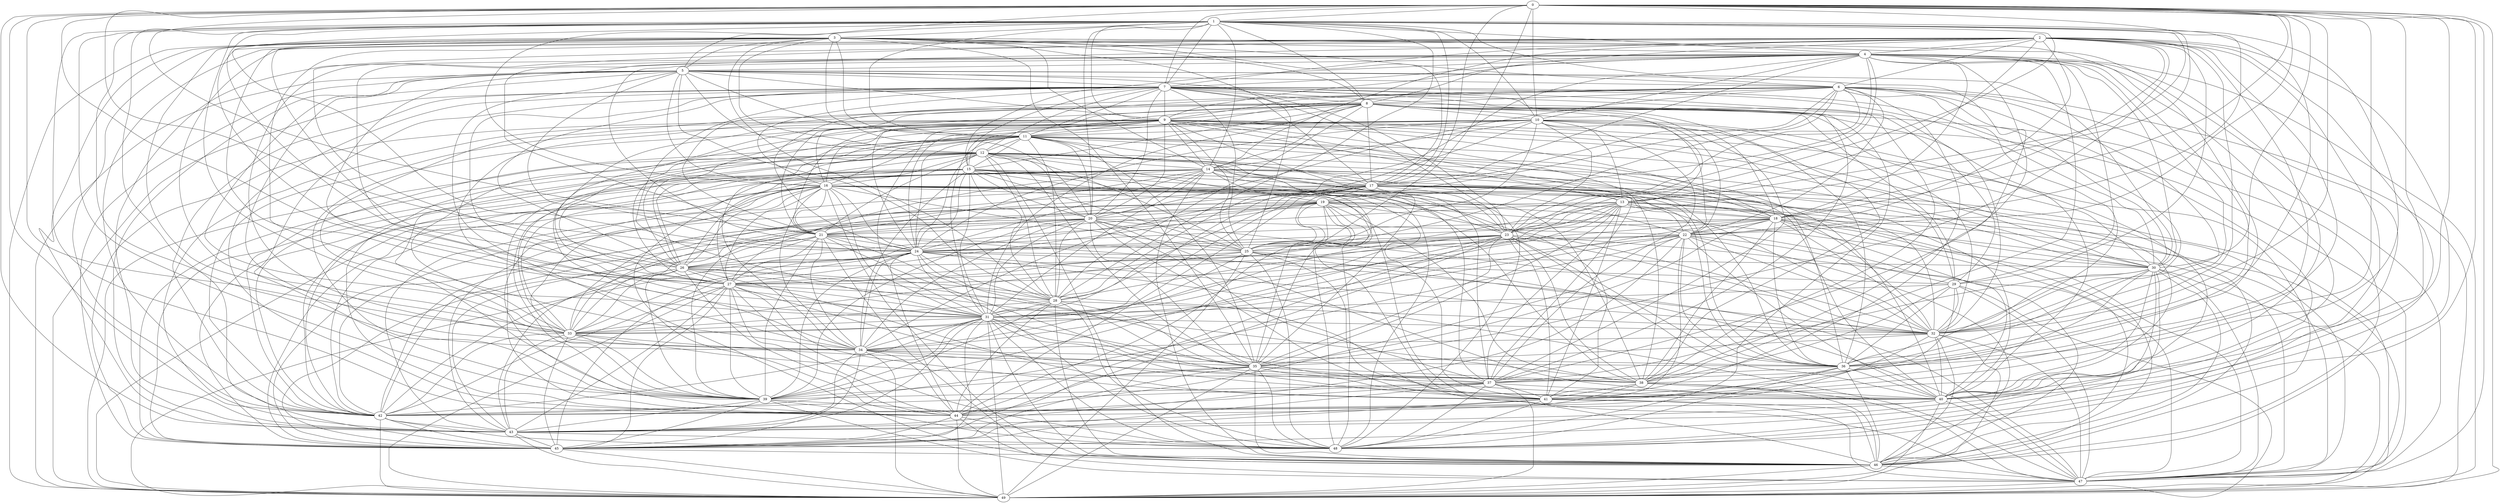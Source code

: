 strict graph {
 // Node definitions.
 0;
 1;
 2;
 3;
 4;
 5;
 6;
 7;
 8;
 9;
 10;
 11;
 12;
 13;
 14;
 15;
 16;
 17;
 18;
 19;
 20;
 21;
 22;
 23;
 24;
 25;
 26;
 27;
 28;
 29;
 30;
 31;
 32;
 33;
 34;
 35;
 36;
 37;
 38;
 39;
 40;
 41;
 42;
 43;
 44;
 45;
 46;
 47;
 48;
 49;

 // Edge definitions.
 0 -- 1;
 0 -- 5;
 0 -- 7;
 0 -- 10;
 0 -- 17;
 0 -- 18;
 0 -- 21;
 0 -- 22;
 0 -- 23;
 0 -- 24;
 0 -- 25;
 0 -- 27;
 0 -- 30;
 0 -- 32;
 0 -- 33;
 0 -- 36;
 0 -- 40;
 0 -- 41;
 0 -- 42;
 0 -- 43;
 0 -- 47;
 0 -- 48;
 0 -- 49;
 1 -- 3;
 1 -- 4;
 1 -- 6;
 1 -- 7;
 1 -- 8;
 1 -- 9;
 1 -- 10;
 1 -- 11;
 1 -- 13;
 1 -- 14;
 1 -- 16;
 1 -- 17;
 1 -- 20;
 1 -- 22;
 1 -- 23;
 1 -- 24;
 1 -- 26;
 1 -- 28;
 1 -- 31;
 1 -- 34;
 1 -- 37;
 1 -- 39;
 1 -- 41;
 1 -- 44;
 1 -- 45;
 2 -- 4;
 2 -- 6;
 2 -- 7;
 2 -- 8;
 2 -- 13;
 2 -- 14;
 2 -- 18;
 2 -- 21;
 2 -- 22;
 2 -- 26;
 2 -- 29;
 2 -- 31;
 2 -- 32;
 2 -- 33;
 2 -- 34;
 2 -- 35;
 2 -- 36;
 2 -- 40;
 2 -- 41;
 2 -- 42;
 2 -- 46;
 2 -- 48;
 3 -- 4;
 3 -- 5;
 3 -- 6;
 3 -- 8;
 3 -- 11;
 3 -- 12;
 3 -- 14;
 3 -- 17;
 3 -- 20;
 3 -- 25;
 3 -- 26;
 3 -- 27;
 3 -- 28;
 3 -- 31;
 3 -- 33;
 3 -- 35;
 3 -- 36;
 3 -- 40;
 3 -- 42;
 3 -- 43;
 3 -- 49;
 4 -- 5;
 4 -- 7;
 4 -- 9;
 4 -- 10;
 4 -- 15;
 4 -- 17;
 4 -- 18;
 4 -- 19;
 4 -- 23;
 4 -- 24;
 4 -- 28;
 4 -- 29;
 4 -- 30;
 4 -- 31;
 4 -- 32;
 4 -- 34;
 4 -- 36;
 4 -- 37;
 4 -- 38;
 4 -- 40;
 4 -- 43;
 4 -- 48;
 4 -- 49;
 5 -- 6;
 5 -- 7;
 5 -- 9;
 5 -- 11;
 5 -- 12;
 5 -- 16;
 5 -- 23;
 5 -- 24;
 5 -- 28;
 5 -- 30;
 5 -- 33;
 5 -- 34;
 5 -- 38;
 5 -- 43;
 5 -- 45;
 5 -- 46;
 5 -- 49;
 6 -- 8;
 6 -- 9;
 6 -- 11;
 6 -- 17;
 6 -- 19;
 6 -- 20;
 6 -- 21;
 6 -- 22;
 6 -- 23;
 6 -- 24;
 6 -- 25;
 6 -- 30;
 6 -- 32;
 6 -- 36;
 6 -- 41;
 6 -- 47;
 6 -- 48;
 6 -- 49;
 7 -- 8;
 7 -- 9;
 7 -- 11;
 7 -- 12;
 7 -- 15;
 7 -- 16;
 7 -- 17;
 7 -- 20;
 7 -- 23;
 7 -- 25;
 7 -- 26;
 7 -- 27;
 7 -- 29;
 7 -- 30;
 7 -- 31;
 7 -- 32;
 7 -- 37;
 7 -- 38;
 7 -- 39;
 7 -- 40;
 7 -- 42;
 7 -- 44;
 7 -- 48;
 7 -- 49;
 8 -- 9;
 8 -- 10;
 8 -- 13;
 8 -- 14;
 8 -- 15;
 8 -- 16;
 8 -- 17;
 8 -- 21;
 8 -- 22;
 8 -- 24;
 8 -- 27;
 8 -- 28;
 8 -- 29;
 8 -- 30;
 8 -- 31;
 8 -- 32;
 8 -- 33;
 8 -- 34;
 8 -- 37;
 8 -- 38;
 8 -- 46;
 9 -- 11;
 9 -- 13;
 9 -- 14;
 9 -- 15;
 9 -- 16;
 9 -- 18;
 9 -- 20;
 9 -- 21;
 9 -- 24;
 9 -- 25;
 9 -- 27;
 9 -- 30;
 9 -- 31;
 9 -- 34;
 9 -- 35;
 9 -- 37;
 9 -- 38;
 9 -- 39;
 9 -- 40;
 9 -- 42;
 9 -- 43;
 9 -- 45;
 9 -- 46;
 9 -- 47;
 10 -- 11;
 10 -- 13;
 10 -- 14;
 10 -- 18;
 10 -- 22;
 10 -- 23;
 10 -- 24;
 10 -- 25;
 10 -- 26;
 10 -- 27;
 10 -- 31;
 10 -- 32;
 10 -- 33;
 10 -- 36;
 10 -- 37;
 10 -- 40;
 11 -- 12;
 11 -- 15;
 11 -- 16;
 11 -- 17;
 11 -- 18;
 11 -- 20;
 11 -- 23;
 11 -- 24;
 11 -- 26;
 11 -- 28;
 11 -- 29;
 11 -- 31;
 11 -- 33;
 11 -- 35;
 11 -- 36;
 11 -- 39;
 11 -- 40;
 11 -- 42;
 11 -- 44;
 12 -- 13;
 12 -- 14;
 12 -- 16;
 12 -- 19;
 12 -- 20;
 12 -- 21;
 12 -- 22;
 12 -- 24;
 12 -- 25;
 12 -- 26;
 12 -- 28;
 12 -- 30;
 12 -- 34;
 12 -- 35;
 12 -- 36;
 12 -- 42;
 12 -- 44;
 12 -- 45;
 12 -- 46;
 12 -- 48;
 12 -- 49;
 13 -- 18;
 13 -- 22;
 13 -- 23;
 13 -- 26;
 13 -- 27;
 13 -- 28;
 13 -- 30;
 13 -- 31;
 13 -- 34;
 13 -- 35;
 13 -- 37;
 13 -- 41;
 13 -- 42;
 13 -- 46;
 13 -- 47;
 14 -- 17;
 14 -- 20;
 14 -- 21;
 14 -- 24;
 14 -- 26;
 14 -- 27;
 14 -- 30;
 14 -- 31;
 14 -- 36;
 14 -- 37;
 14 -- 38;
 14 -- 40;
 14 -- 42;
 14 -- 44;
 14 -- 45;
 14 -- 46;
 14 -- 48;
 15 -- 17;
 15 -- 20;
 15 -- 24;
 15 -- 25;
 15 -- 27;
 15 -- 28;
 15 -- 31;
 15 -- 32;
 15 -- 33;
 15 -- 34;
 15 -- 35;
 15 -- 38;
 15 -- 39;
 15 -- 41;
 15 -- 42;
 15 -- 44;
 15 -- 45;
 15 -- 46;
 16 -- 18;
 16 -- 19;
 16 -- 21;
 16 -- 23;
 16 -- 24;
 16 -- 25;
 16 -- 26;
 16 -- 27;
 16 -- 31;
 16 -- 32;
 16 -- 34;
 16 -- 39;
 16 -- 41;
 16 -- 42;
 16 -- 43;
 16 -- 45;
 16 -- 46;
 16 -- 47;
 16 -- 48;
 16 -- 49;
 17 -- 18;
 17 -- 19;
 17 -- 21;
 17 -- 23;
 17 -- 25;
 17 -- 28;
 17 -- 31;
 17 -- 32;
 17 -- 33;
 17 -- 34;
 17 -- 36;
 17 -- 37;
 17 -- 39;
 17 -- 40;
 17 -- 43;
 17 -- 44;
 17 -- 46;
 17 -- 47;
 18 -- 22;
 18 -- 24;
 18 -- 26;
 18 -- 27;
 18 -- 31;
 18 -- 32;
 18 -- 35;
 18 -- 36;
 18 -- 38;
 18 -- 40;
 18 -- 46;
 18 -- 47;
 18 -- 49;
 19 -- 20;
 19 -- 21;
 19 -- 24;
 19 -- 25;
 19 -- 27;
 19 -- 30;
 19 -- 32;
 19 -- 33;
 19 -- 35;
 19 -- 38;
 19 -- 41;
 19 -- 42;
 19 -- 43;
 19 -- 44;
 19 -- 46;
 19 -- 47;
 19 -- 48;
 20 -- 21;
 20 -- 22;
 20 -- 25;
 20 -- 28;
 20 -- 31;
 20 -- 32;
 20 -- 34;
 20 -- 35;
 20 -- 37;
 20 -- 39;
 20 -- 40;
 20 -- 41;
 20 -- 42;
 20 -- 43;
 20 -- 45;
 21 -- 24;
 21 -- 25;
 21 -- 26;
 21 -- 27;
 21 -- 28;
 21 -- 33;
 21 -- 34;
 21 -- 39;
 21 -- 41;
 21 -- 45;
 21 -- 46;
 21 -- 47;
 22 -- 24;
 22 -- 25;
 22 -- 27;
 22 -- 29;
 22 -- 32;
 22 -- 33;
 22 -- 36;
 22 -- 40;
 22 -- 41;
 22 -- 42;
 22 -- 43;
 22 -- 44;
 22 -- 46;
 23 -- 24;
 23 -- 25;
 23 -- 26;
 23 -- 31;
 23 -- 32;
 23 -- 33;
 23 -- 35;
 23 -- 36;
 23 -- 38;
 23 -- 39;
 23 -- 40;
 23 -- 41;
 23 -- 44;
 23 -- 45;
 23 -- 47;
 24 -- 26;
 24 -- 28;
 24 -- 29;
 24 -- 30;
 24 -- 32;
 24 -- 33;
 24 -- 34;
 24 -- 35;
 24 -- 39;
 24 -- 44;
 24 -- 45;
 24 -- 47;
 24 -- 48;
 24 -- 49;
 25 -- 27;
 25 -- 32;
 25 -- 33;
 25 -- 34;
 25 -- 41;
 25 -- 47;
 25 -- 48;
 25 -- 49;
 26 -- 27;
 26 -- 33;
 26 -- 38;
 26 -- 39;
 26 -- 40;
 26 -- 41;
 26 -- 42;
 26 -- 44;
 26 -- 47;
 27 -- 28;
 27 -- 31;
 27 -- 39;
 27 -- 40;
 27 -- 41;
 27 -- 42;
 27 -- 43;
 27 -- 44;
 27 -- 45;
 27 -- 48;
 27 -- 49;
 28 -- 31;
 28 -- 32;
 28 -- 33;
 28 -- 35;
 28 -- 39;
 28 -- 44;
 28 -- 46;
 28 -- 48;
 29 -- 31;
 29 -- 32;
 29 -- 36;
 29 -- 38;
 29 -- 41;
 29 -- 47;
 29 -- 49;
 30 -- 32;
 30 -- 36;
 30 -- 37;
 30 -- 38;
 30 -- 40;
 30 -- 43;
 30 -- 45;
 30 -- 46;
 30 -- 47;
 30 -- 49;
 31 -- 32;
 31 -- 33;
 31 -- 34;
 31 -- 35;
 31 -- 37;
 31 -- 38;
 31 -- 39;
 31 -- 42;
 31 -- 43;
 31 -- 45;
 31 -- 46;
 31 -- 48;
 31 -- 49;
 32 -- 34;
 32 -- 35;
 32 -- 40;
 32 -- 42;
 32 -- 46;
 32 -- 47;
 32 -- 49;
 33 -- 36;
 33 -- 38;
 33 -- 39;
 33 -- 42;
 33 -- 43;
 33 -- 45;
 34 -- 35;
 34 -- 36;
 34 -- 38;
 34 -- 43;
 34 -- 44;
 34 -- 45;
 34 -- 49;
 35 -- 37;
 35 -- 38;
 35 -- 39;
 35 -- 40;
 35 -- 44;
 35 -- 45;
 35 -- 46;
 35 -- 48;
 35 -- 49;
 36 -- 37;
 36 -- 40;
 36 -- 42;
 36 -- 46;
 36 -- 48;
 37 -- 39;
 37 -- 40;
 37 -- 41;
 37 -- 42;
 37 -- 44;
 37 -- 45;
 37 -- 48;
 37 -- 49;
 38 -- 40;
 38 -- 41;
 38 -- 44;
 38 -- 46;
 38 -- 47;
 39 -- 43;
 39 -- 44;
 39 -- 45;
 39 -- 47;
 39 -- 48;
 40 -- 42;
 40 -- 43;
 40 -- 47;
 40 -- 49;
 41 -- 43;
 41 -- 45;
 41 -- 46;
 41 -- 47;
 41 -- 48;
 42 -- 43;
 42 -- 45;
 42 -- 48;
 42 -- 49;
 43 -- 45;
 43 -- 48;
 43 -- 49;
 44 -- 45;
 44 -- 47;
 44 -- 48;
 44 -- 49;
 45 -- 46;
 45 -- 49;
 46 -- 47;
 46 -- 49;
 47 -- 49;
}